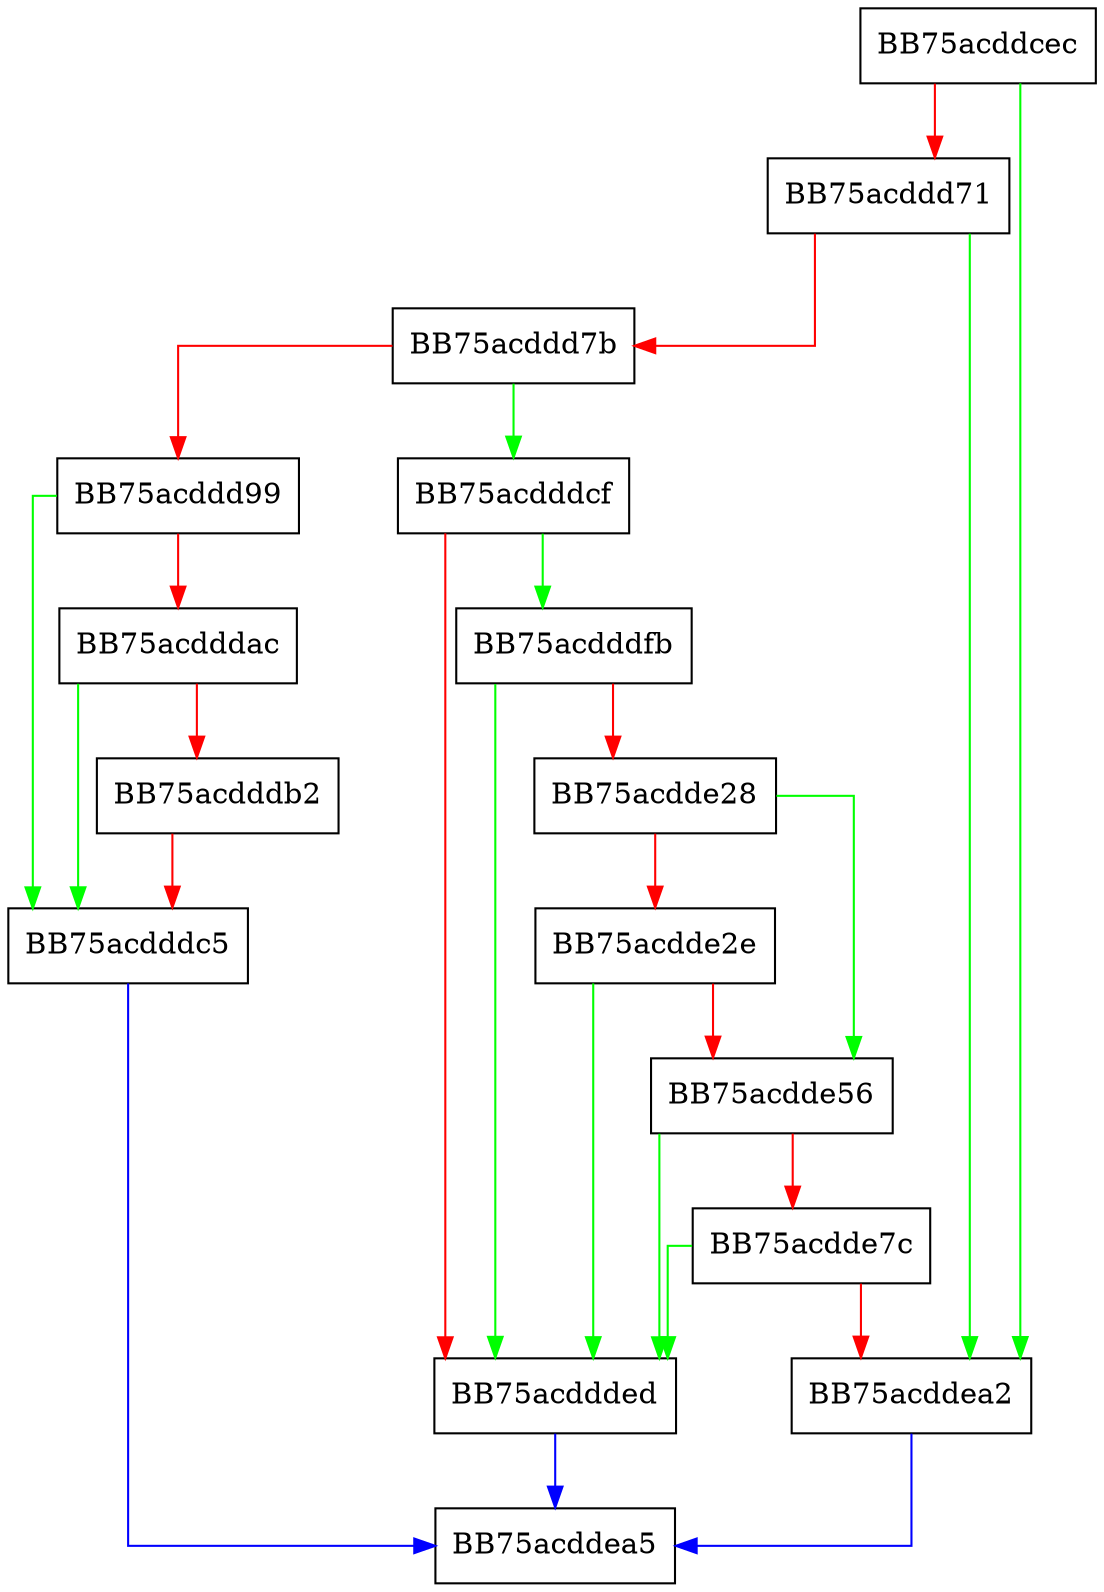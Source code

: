 digraph AddRegistryAction {
  node [shape="box"];
  graph [splines=ortho];
  BB75acddcec -> BB75acddea2 [color="green"];
  BB75acddcec -> BB75acddd71 [color="red"];
  BB75acddd71 -> BB75acddea2 [color="green"];
  BB75acddd71 -> BB75acddd7b [color="red"];
  BB75acddd7b -> BB75acdddcf [color="green"];
  BB75acddd7b -> BB75acddd99 [color="red"];
  BB75acddd99 -> BB75acdddc5 [color="green"];
  BB75acddd99 -> BB75acdddac [color="red"];
  BB75acdddac -> BB75acdddc5 [color="green"];
  BB75acdddac -> BB75acdddb2 [color="red"];
  BB75acdddb2 -> BB75acdddc5 [color="red"];
  BB75acdddc5 -> BB75acddea5 [color="blue"];
  BB75acdddcf -> BB75acdddfb [color="green"];
  BB75acdddcf -> BB75acddded [color="red"];
  BB75acddded -> BB75acddea5 [color="blue"];
  BB75acdddfb -> BB75acddded [color="green"];
  BB75acdddfb -> BB75acdde28 [color="red"];
  BB75acdde28 -> BB75acdde56 [color="green"];
  BB75acdde28 -> BB75acdde2e [color="red"];
  BB75acdde2e -> BB75acddded [color="green"];
  BB75acdde2e -> BB75acdde56 [color="red"];
  BB75acdde56 -> BB75acddded [color="green"];
  BB75acdde56 -> BB75acdde7c [color="red"];
  BB75acdde7c -> BB75acddded [color="green"];
  BB75acdde7c -> BB75acddea2 [color="red"];
  BB75acddea2 -> BB75acddea5 [color="blue"];
}